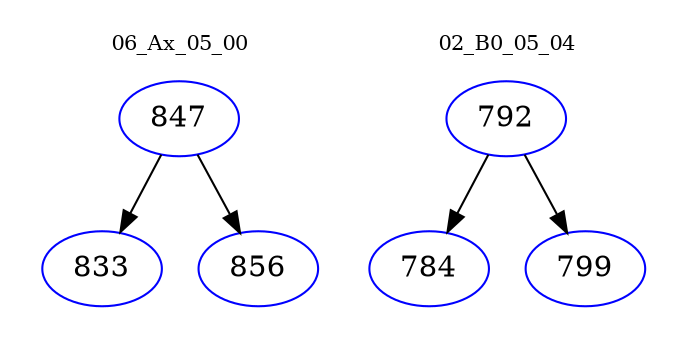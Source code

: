 digraph{
subgraph cluster_0 {
color = white
label = "06_Ax_05_00";
fontsize=10;
T0_847 [label="847", color="blue"]
T0_847 -> T0_833 [color="black"]
T0_833 [label="833", color="blue"]
T0_847 -> T0_856 [color="black"]
T0_856 [label="856", color="blue"]
}
subgraph cluster_1 {
color = white
label = "02_B0_05_04";
fontsize=10;
T1_792 [label="792", color="blue"]
T1_792 -> T1_784 [color="black"]
T1_784 [label="784", color="blue"]
T1_792 -> T1_799 [color="black"]
T1_799 [label="799", color="blue"]
}
}
